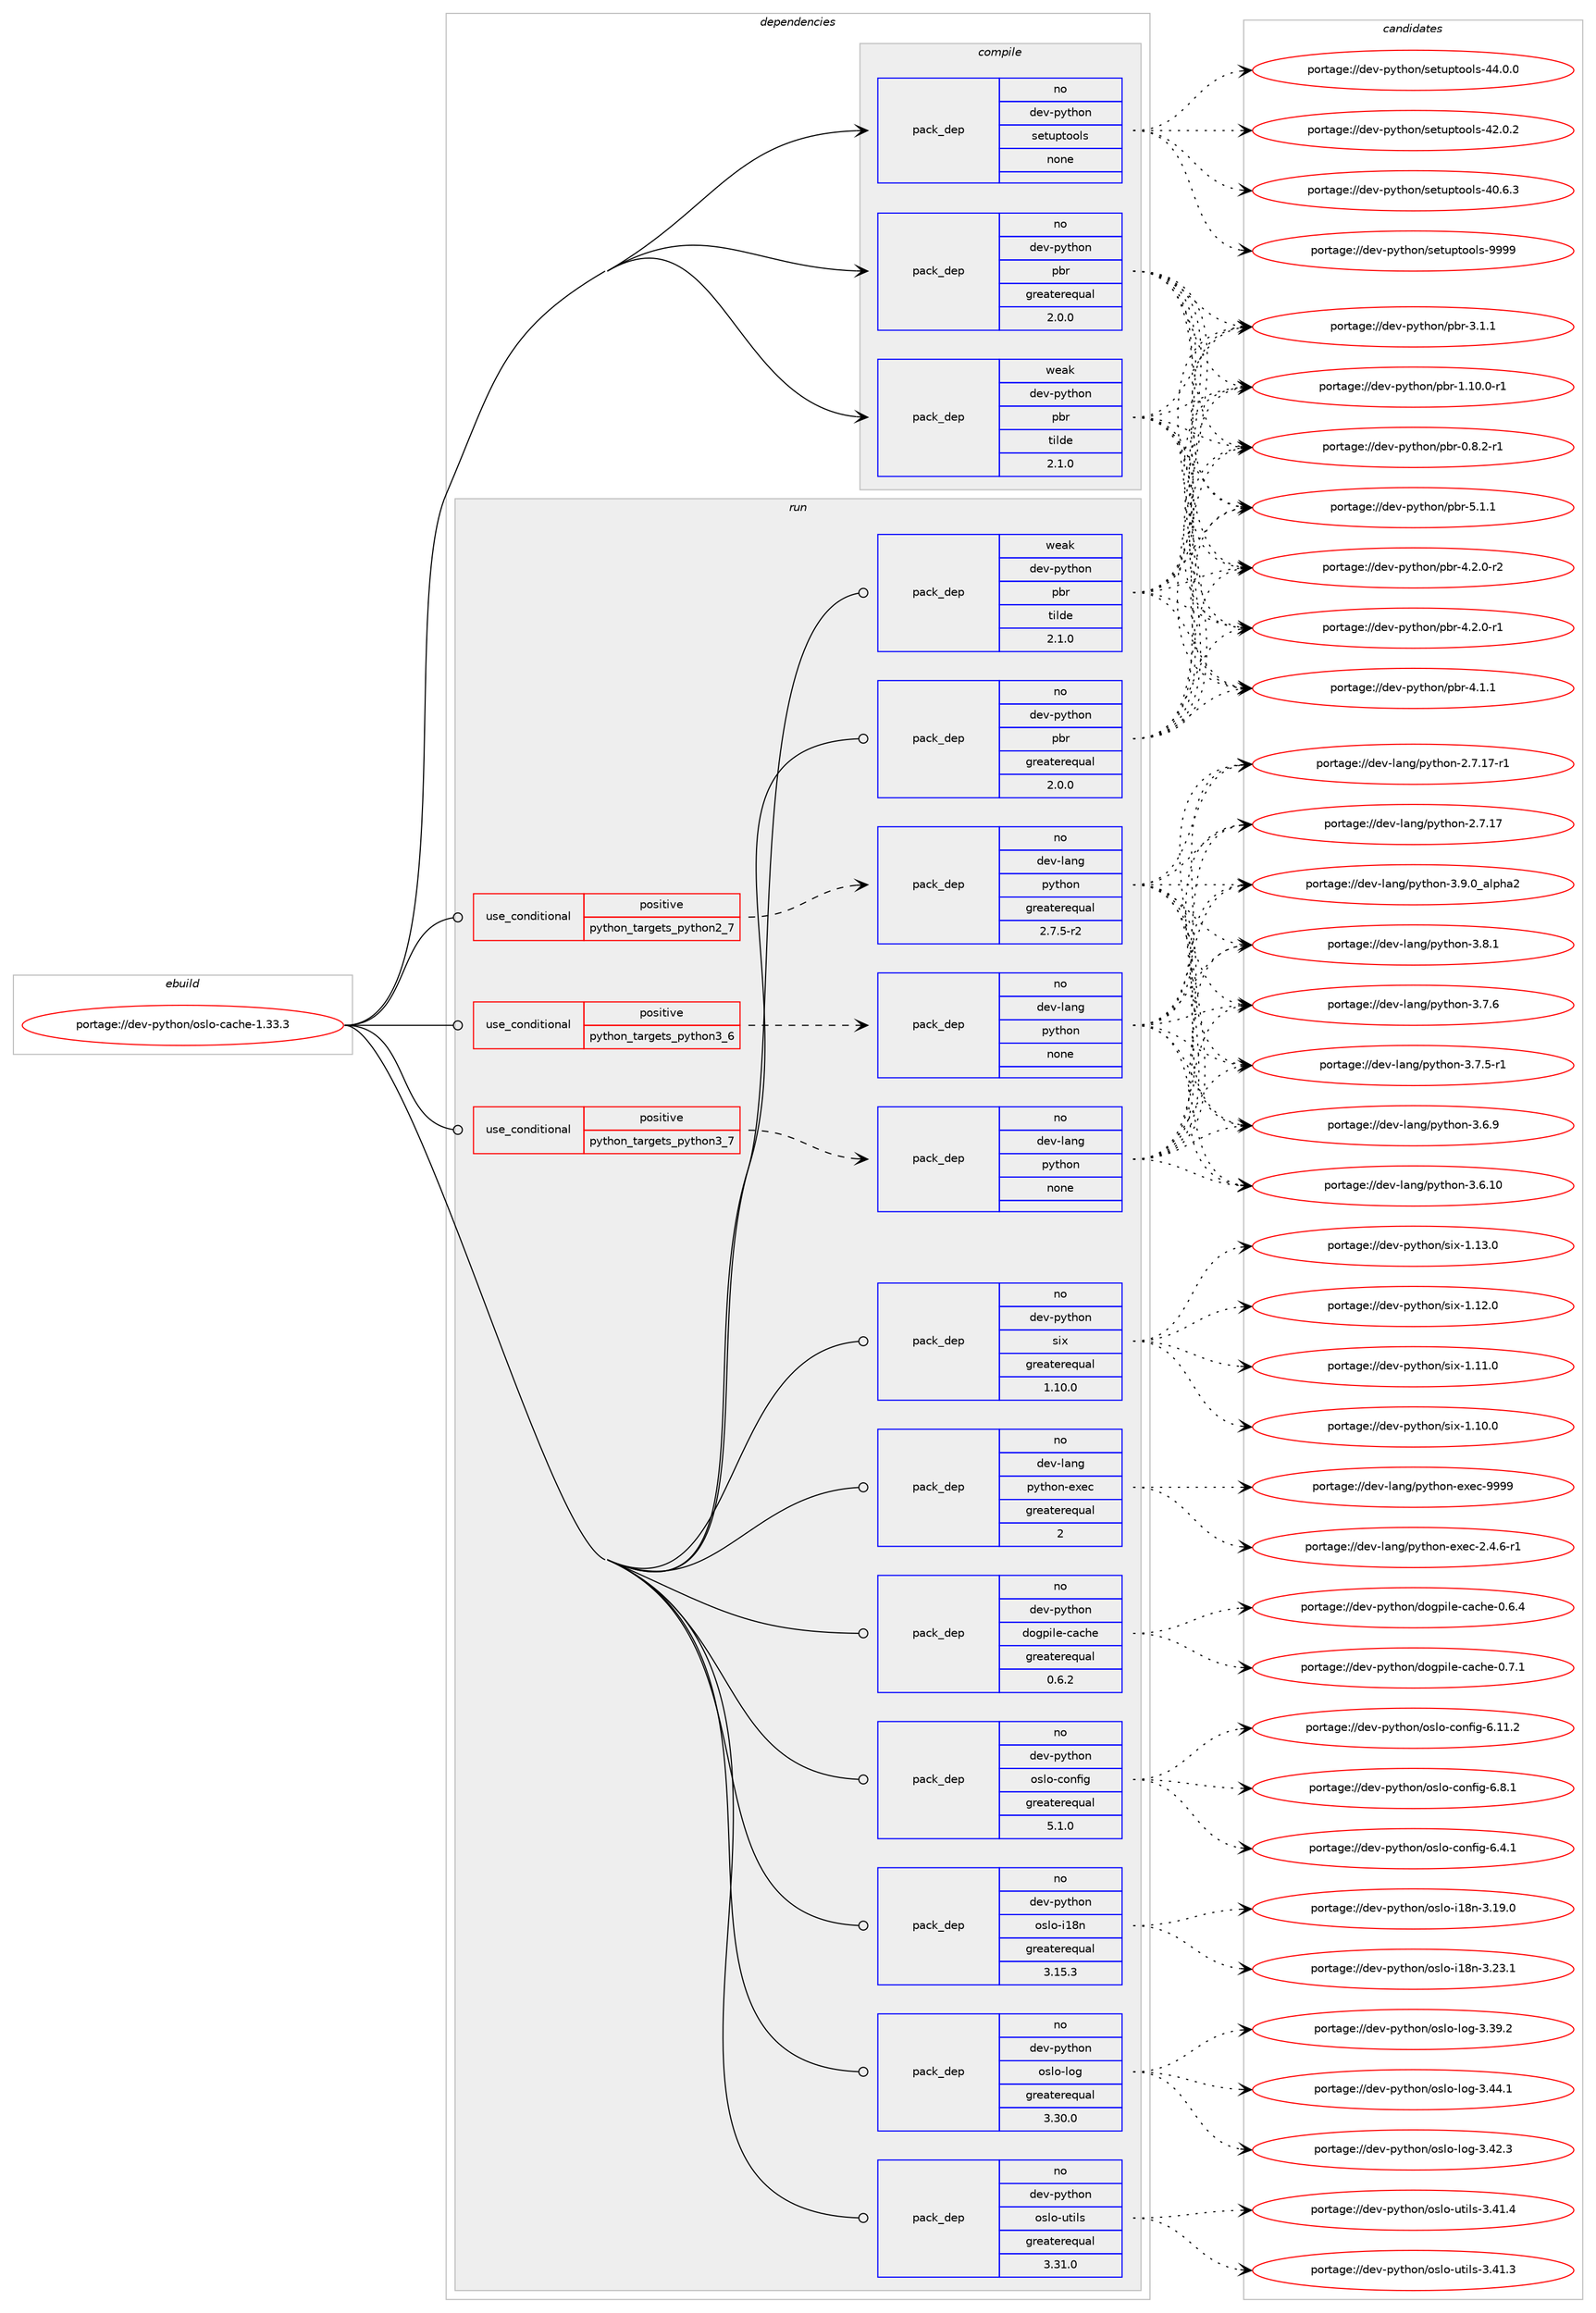 digraph prolog {

# *************
# Graph options
# *************

newrank=true;
concentrate=true;
compound=true;
graph [rankdir=LR,fontname=Helvetica,fontsize=10,ranksep=1.5];#, ranksep=2.5, nodesep=0.2];
edge  [arrowhead=vee];
node  [fontname=Helvetica,fontsize=10];

# **********
# The ebuild
# **********

subgraph cluster_leftcol {
color=gray;
label=<<i>ebuild</i>>;
id [label="portage://dev-python/oslo-cache-1.33.3", color=red, width=4, href="../dev-python/oslo-cache-1.33.3.svg"];
}

# ****************
# The dependencies
# ****************

subgraph cluster_midcol {
color=gray;
label=<<i>dependencies</i>>;
subgraph cluster_compile {
fillcolor="#eeeeee";
style=filled;
label=<<i>compile</i>>;
subgraph pack329463 {
dependency446191 [label=<<TABLE BORDER="0" CELLBORDER="1" CELLSPACING="0" CELLPADDING="4" WIDTH="220"><TR><TD ROWSPAN="6" CELLPADDING="30">pack_dep</TD></TR><TR><TD WIDTH="110">no</TD></TR><TR><TD>dev-python</TD></TR><TR><TD>pbr</TD></TR><TR><TD>greaterequal</TD></TR><TR><TD>2.0.0</TD></TR></TABLE>>, shape=none, color=blue];
}
id:e -> dependency446191:w [weight=20,style="solid",arrowhead="vee"];
subgraph pack329464 {
dependency446192 [label=<<TABLE BORDER="0" CELLBORDER="1" CELLSPACING="0" CELLPADDING="4" WIDTH="220"><TR><TD ROWSPAN="6" CELLPADDING="30">pack_dep</TD></TR><TR><TD WIDTH="110">no</TD></TR><TR><TD>dev-python</TD></TR><TR><TD>setuptools</TD></TR><TR><TD>none</TD></TR><TR><TD></TD></TR></TABLE>>, shape=none, color=blue];
}
id:e -> dependency446192:w [weight=20,style="solid",arrowhead="vee"];
subgraph pack329465 {
dependency446193 [label=<<TABLE BORDER="0" CELLBORDER="1" CELLSPACING="0" CELLPADDING="4" WIDTH="220"><TR><TD ROWSPAN="6" CELLPADDING="30">pack_dep</TD></TR><TR><TD WIDTH="110">weak</TD></TR><TR><TD>dev-python</TD></TR><TR><TD>pbr</TD></TR><TR><TD>tilde</TD></TR><TR><TD>2.1.0</TD></TR></TABLE>>, shape=none, color=blue];
}
id:e -> dependency446193:w [weight=20,style="solid",arrowhead="vee"];
}
subgraph cluster_compileandrun {
fillcolor="#eeeeee";
style=filled;
label=<<i>compile and run</i>>;
}
subgraph cluster_run {
fillcolor="#eeeeee";
style=filled;
label=<<i>run</i>>;
subgraph cond111753 {
dependency446194 [label=<<TABLE BORDER="0" CELLBORDER="1" CELLSPACING="0" CELLPADDING="4"><TR><TD ROWSPAN="3" CELLPADDING="10">use_conditional</TD></TR><TR><TD>positive</TD></TR><TR><TD>python_targets_python2_7</TD></TR></TABLE>>, shape=none, color=red];
subgraph pack329466 {
dependency446195 [label=<<TABLE BORDER="0" CELLBORDER="1" CELLSPACING="0" CELLPADDING="4" WIDTH="220"><TR><TD ROWSPAN="6" CELLPADDING="30">pack_dep</TD></TR><TR><TD WIDTH="110">no</TD></TR><TR><TD>dev-lang</TD></TR><TR><TD>python</TD></TR><TR><TD>greaterequal</TD></TR><TR><TD>2.7.5-r2</TD></TR></TABLE>>, shape=none, color=blue];
}
dependency446194:e -> dependency446195:w [weight=20,style="dashed",arrowhead="vee"];
}
id:e -> dependency446194:w [weight=20,style="solid",arrowhead="odot"];
subgraph cond111754 {
dependency446196 [label=<<TABLE BORDER="0" CELLBORDER="1" CELLSPACING="0" CELLPADDING="4"><TR><TD ROWSPAN="3" CELLPADDING="10">use_conditional</TD></TR><TR><TD>positive</TD></TR><TR><TD>python_targets_python3_6</TD></TR></TABLE>>, shape=none, color=red];
subgraph pack329467 {
dependency446197 [label=<<TABLE BORDER="0" CELLBORDER="1" CELLSPACING="0" CELLPADDING="4" WIDTH="220"><TR><TD ROWSPAN="6" CELLPADDING="30">pack_dep</TD></TR><TR><TD WIDTH="110">no</TD></TR><TR><TD>dev-lang</TD></TR><TR><TD>python</TD></TR><TR><TD>none</TD></TR><TR><TD></TD></TR></TABLE>>, shape=none, color=blue];
}
dependency446196:e -> dependency446197:w [weight=20,style="dashed",arrowhead="vee"];
}
id:e -> dependency446196:w [weight=20,style="solid",arrowhead="odot"];
subgraph cond111755 {
dependency446198 [label=<<TABLE BORDER="0" CELLBORDER="1" CELLSPACING="0" CELLPADDING="4"><TR><TD ROWSPAN="3" CELLPADDING="10">use_conditional</TD></TR><TR><TD>positive</TD></TR><TR><TD>python_targets_python3_7</TD></TR></TABLE>>, shape=none, color=red];
subgraph pack329468 {
dependency446199 [label=<<TABLE BORDER="0" CELLBORDER="1" CELLSPACING="0" CELLPADDING="4" WIDTH="220"><TR><TD ROWSPAN="6" CELLPADDING="30">pack_dep</TD></TR><TR><TD WIDTH="110">no</TD></TR><TR><TD>dev-lang</TD></TR><TR><TD>python</TD></TR><TR><TD>none</TD></TR><TR><TD></TD></TR></TABLE>>, shape=none, color=blue];
}
dependency446198:e -> dependency446199:w [weight=20,style="dashed",arrowhead="vee"];
}
id:e -> dependency446198:w [weight=20,style="solid",arrowhead="odot"];
subgraph pack329469 {
dependency446200 [label=<<TABLE BORDER="0" CELLBORDER="1" CELLSPACING="0" CELLPADDING="4" WIDTH="220"><TR><TD ROWSPAN="6" CELLPADDING="30">pack_dep</TD></TR><TR><TD WIDTH="110">no</TD></TR><TR><TD>dev-lang</TD></TR><TR><TD>python-exec</TD></TR><TR><TD>greaterequal</TD></TR><TR><TD>2</TD></TR></TABLE>>, shape=none, color=blue];
}
id:e -> dependency446200:w [weight=20,style="solid",arrowhead="odot"];
subgraph pack329470 {
dependency446201 [label=<<TABLE BORDER="0" CELLBORDER="1" CELLSPACING="0" CELLPADDING="4" WIDTH="220"><TR><TD ROWSPAN="6" CELLPADDING="30">pack_dep</TD></TR><TR><TD WIDTH="110">no</TD></TR><TR><TD>dev-python</TD></TR><TR><TD>dogpile-cache</TD></TR><TR><TD>greaterequal</TD></TR><TR><TD>0.6.2</TD></TR></TABLE>>, shape=none, color=blue];
}
id:e -> dependency446201:w [weight=20,style="solid",arrowhead="odot"];
subgraph pack329471 {
dependency446202 [label=<<TABLE BORDER="0" CELLBORDER="1" CELLSPACING="0" CELLPADDING="4" WIDTH="220"><TR><TD ROWSPAN="6" CELLPADDING="30">pack_dep</TD></TR><TR><TD WIDTH="110">no</TD></TR><TR><TD>dev-python</TD></TR><TR><TD>oslo-config</TD></TR><TR><TD>greaterequal</TD></TR><TR><TD>5.1.0</TD></TR></TABLE>>, shape=none, color=blue];
}
id:e -> dependency446202:w [weight=20,style="solid",arrowhead="odot"];
subgraph pack329472 {
dependency446203 [label=<<TABLE BORDER="0" CELLBORDER="1" CELLSPACING="0" CELLPADDING="4" WIDTH="220"><TR><TD ROWSPAN="6" CELLPADDING="30">pack_dep</TD></TR><TR><TD WIDTH="110">no</TD></TR><TR><TD>dev-python</TD></TR><TR><TD>oslo-i18n</TD></TR><TR><TD>greaterequal</TD></TR><TR><TD>3.15.3</TD></TR></TABLE>>, shape=none, color=blue];
}
id:e -> dependency446203:w [weight=20,style="solid",arrowhead="odot"];
subgraph pack329473 {
dependency446204 [label=<<TABLE BORDER="0" CELLBORDER="1" CELLSPACING="0" CELLPADDING="4" WIDTH="220"><TR><TD ROWSPAN="6" CELLPADDING="30">pack_dep</TD></TR><TR><TD WIDTH="110">no</TD></TR><TR><TD>dev-python</TD></TR><TR><TD>oslo-log</TD></TR><TR><TD>greaterequal</TD></TR><TR><TD>3.30.0</TD></TR></TABLE>>, shape=none, color=blue];
}
id:e -> dependency446204:w [weight=20,style="solid",arrowhead="odot"];
subgraph pack329474 {
dependency446205 [label=<<TABLE BORDER="0" CELLBORDER="1" CELLSPACING="0" CELLPADDING="4" WIDTH="220"><TR><TD ROWSPAN="6" CELLPADDING="30">pack_dep</TD></TR><TR><TD WIDTH="110">no</TD></TR><TR><TD>dev-python</TD></TR><TR><TD>oslo-utils</TD></TR><TR><TD>greaterequal</TD></TR><TR><TD>3.31.0</TD></TR></TABLE>>, shape=none, color=blue];
}
id:e -> dependency446205:w [weight=20,style="solid",arrowhead="odot"];
subgraph pack329475 {
dependency446206 [label=<<TABLE BORDER="0" CELLBORDER="1" CELLSPACING="0" CELLPADDING="4" WIDTH="220"><TR><TD ROWSPAN="6" CELLPADDING="30">pack_dep</TD></TR><TR><TD WIDTH="110">no</TD></TR><TR><TD>dev-python</TD></TR><TR><TD>pbr</TD></TR><TR><TD>greaterequal</TD></TR><TR><TD>2.0.0</TD></TR></TABLE>>, shape=none, color=blue];
}
id:e -> dependency446206:w [weight=20,style="solid",arrowhead="odot"];
subgraph pack329476 {
dependency446207 [label=<<TABLE BORDER="0" CELLBORDER="1" CELLSPACING="0" CELLPADDING="4" WIDTH="220"><TR><TD ROWSPAN="6" CELLPADDING="30">pack_dep</TD></TR><TR><TD WIDTH="110">no</TD></TR><TR><TD>dev-python</TD></TR><TR><TD>six</TD></TR><TR><TD>greaterequal</TD></TR><TR><TD>1.10.0</TD></TR></TABLE>>, shape=none, color=blue];
}
id:e -> dependency446207:w [weight=20,style="solid",arrowhead="odot"];
subgraph pack329477 {
dependency446208 [label=<<TABLE BORDER="0" CELLBORDER="1" CELLSPACING="0" CELLPADDING="4" WIDTH="220"><TR><TD ROWSPAN="6" CELLPADDING="30">pack_dep</TD></TR><TR><TD WIDTH="110">weak</TD></TR><TR><TD>dev-python</TD></TR><TR><TD>pbr</TD></TR><TR><TD>tilde</TD></TR><TR><TD>2.1.0</TD></TR></TABLE>>, shape=none, color=blue];
}
id:e -> dependency446208:w [weight=20,style="solid",arrowhead="odot"];
}
}

# **************
# The candidates
# **************

subgraph cluster_choices {
rank=same;
color=gray;
label=<<i>candidates</i>>;

subgraph choice329463 {
color=black;
nodesep=1;
choice100101118451121211161041111104711298114455346494649 [label="portage://dev-python/pbr-5.1.1", color=red, width=4,href="../dev-python/pbr-5.1.1.svg"];
choice1001011184511212111610411111047112981144552465046484511450 [label="portage://dev-python/pbr-4.2.0-r2", color=red, width=4,href="../dev-python/pbr-4.2.0-r2.svg"];
choice1001011184511212111610411111047112981144552465046484511449 [label="portage://dev-python/pbr-4.2.0-r1", color=red, width=4,href="../dev-python/pbr-4.2.0-r1.svg"];
choice100101118451121211161041111104711298114455246494649 [label="portage://dev-python/pbr-4.1.1", color=red, width=4,href="../dev-python/pbr-4.1.1.svg"];
choice100101118451121211161041111104711298114455146494649 [label="portage://dev-python/pbr-3.1.1", color=red, width=4,href="../dev-python/pbr-3.1.1.svg"];
choice100101118451121211161041111104711298114454946494846484511449 [label="portage://dev-python/pbr-1.10.0-r1", color=red, width=4,href="../dev-python/pbr-1.10.0-r1.svg"];
choice1001011184511212111610411111047112981144548465646504511449 [label="portage://dev-python/pbr-0.8.2-r1", color=red, width=4,href="../dev-python/pbr-0.8.2-r1.svg"];
dependency446191:e -> choice100101118451121211161041111104711298114455346494649:w [style=dotted,weight="100"];
dependency446191:e -> choice1001011184511212111610411111047112981144552465046484511450:w [style=dotted,weight="100"];
dependency446191:e -> choice1001011184511212111610411111047112981144552465046484511449:w [style=dotted,weight="100"];
dependency446191:e -> choice100101118451121211161041111104711298114455246494649:w [style=dotted,weight="100"];
dependency446191:e -> choice100101118451121211161041111104711298114455146494649:w [style=dotted,weight="100"];
dependency446191:e -> choice100101118451121211161041111104711298114454946494846484511449:w [style=dotted,weight="100"];
dependency446191:e -> choice1001011184511212111610411111047112981144548465646504511449:w [style=dotted,weight="100"];
}
subgraph choice329464 {
color=black;
nodesep=1;
choice10010111845112121116104111110471151011161171121161111111081154557575757 [label="portage://dev-python/setuptools-9999", color=red, width=4,href="../dev-python/setuptools-9999.svg"];
choice100101118451121211161041111104711510111611711211611111110811545525246484648 [label="portage://dev-python/setuptools-44.0.0", color=red, width=4,href="../dev-python/setuptools-44.0.0.svg"];
choice100101118451121211161041111104711510111611711211611111110811545525046484650 [label="portage://dev-python/setuptools-42.0.2", color=red, width=4,href="../dev-python/setuptools-42.0.2.svg"];
choice100101118451121211161041111104711510111611711211611111110811545524846544651 [label="portage://dev-python/setuptools-40.6.3", color=red, width=4,href="../dev-python/setuptools-40.6.3.svg"];
dependency446192:e -> choice10010111845112121116104111110471151011161171121161111111081154557575757:w [style=dotted,weight="100"];
dependency446192:e -> choice100101118451121211161041111104711510111611711211611111110811545525246484648:w [style=dotted,weight="100"];
dependency446192:e -> choice100101118451121211161041111104711510111611711211611111110811545525046484650:w [style=dotted,weight="100"];
dependency446192:e -> choice100101118451121211161041111104711510111611711211611111110811545524846544651:w [style=dotted,weight="100"];
}
subgraph choice329465 {
color=black;
nodesep=1;
choice100101118451121211161041111104711298114455346494649 [label="portage://dev-python/pbr-5.1.1", color=red, width=4,href="../dev-python/pbr-5.1.1.svg"];
choice1001011184511212111610411111047112981144552465046484511450 [label="portage://dev-python/pbr-4.2.0-r2", color=red, width=4,href="../dev-python/pbr-4.2.0-r2.svg"];
choice1001011184511212111610411111047112981144552465046484511449 [label="portage://dev-python/pbr-4.2.0-r1", color=red, width=4,href="../dev-python/pbr-4.2.0-r1.svg"];
choice100101118451121211161041111104711298114455246494649 [label="portage://dev-python/pbr-4.1.1", color=red, width=4,href="../dev-python/pbr-4.1.1.svg"];
choice100101118451121211161041111104711298114455146494649 [label="portage://dev-python/pbr-3.1.1", color=red, width=4,href="../dev-python/pbr-3.1.1.svg"];
choice100101118451121211161041111104711298114454946494846484511449 [label="portage://dev-python/pbr-1.10.0-r1", color=red, width=4,href="../dev-python/pbr-1.10.0-r1.svg"];
choice1001011184511212111610411111047112981144548465646504511449 [label="portage://dev-python/pbr-0.8.2-r1", color=red, width=4,href="../dev-python/pbr-0.8.2-r1.svg"];
dependency446193:e -> choice100101118451121211161041111104711298114455346494649:w [style=dotted,weight="100"];
dependency446193:e -> choice1001011184511212111610411111047112981144552465046484511450:w [style=dotted,weight="100"];
dependency446193:e -> choice1001011184511212111610411111047112981144552465046484511449:w [style=dotted,weight="100"];
dependency446193:e -> choice100101118451121211161041111104711298114455246494649:w [style=dotted,weight="100"];
dependency446193:e -> choice100101118451121211161041111104711298114455146494649:w [style=dotted,weight="100"];
dependency446193:e -> choice100101118451121211161041111104711298114454946494846484511449:w [style=dotted,weight="100"];
dependency446193:e -> choice1001011184511212111610411111047112981144548465646504511449:w [style=dotted,weight="100"];
}
subgraph choice329466 {
color=black;
nodesep=1;
choice10010111845108971101034711212111610411111045514657464895971081121049750 [label="portage://dev-lang/python-3.9.0_alpha2", color=red, width=4,href="../dev-lang/python-3.9.0_alpha2.svg"];
choice100101118451089711010347112121116104111110455146564649 [label="portage://dev-lang/python-3.8.1", color=red, width=4,href="../dev-lang/python-3.8.1.svg"];
choice100101118451089711010347112121116104111110455146554654 [label="portage://dev-lang/python-3.7.6", color=red, width=4,href="../dev-lang/python-3.7.6.svg"];
choice1001011184510897110103471121211161041111104551465546534511449 [label="portage://dev-lang/python-3.7.5-r1", color=red, width=4,href="../dev-lang/python-3.7.5-r1.svg"];
choice100101118451089711010347112121116104111110455146544657 [label="portage://dev-lang/python-3.6.9", color=red, width=4,href="../dev-lang/python-3.6.9.svg"];
choice10010111845108971101034711212111610411111045514654464948 [label="portage://dev-lang/python-3.6.10", color=red, width=4,href="../dev-lang/python-3.6.10.svg"];
choice100101118451089711010347112121116104111110455046554649554511449 [label="portage://dev-lang/python-2.7.17-r1", color=red, width=4,href="../dev-lang/python-2.7.17-r1.svg"];
choice10010111845108971101034711212111610411111045504655464955 [label="portage://dev-lang/python-2.7.17", color=red, width=4,href="../dev-lang/python-2.7.17.svg"];
dependency446195:e -> choice10010111845108971101034711212111610411111045514657464895971081121049750:w [style=dotted,weight="100"];
dependency446195:e -> choice100101118451089711010347112121116104111110455146564649:w [style=dotted,weight="100"];
dependency446195:e -> choice100101118451089711010347112121116104111110455146554654:w [style=dotted,weight="100"];
dependency446195:e -> choice1001011184510897110103471121211161041111104551465546534511449:w [style=dotted,weight="100"];
dependency446195:e -> choice100101118451089711010347112121116104111110455146544657:w [style=dotted,weight="100"];
dependency446195:e -> choice10010111845108971101034711212111610411111045514654464948:w [style=dotted,weight="100"];
dependency446195:e -> choice100101118451089711010347112121116104111110455046554649554511449:w [style=dotted,weight="100"];
dependency446195:e -> choice10010111845108971101034711212111610411111045504655464955:w [style=dotted,weight="100"];
}
subgraph choice329467 {
color=black;
nodesep=1;
choice10010111845108971101034711212111610411111045514657464895971081121049750 [label="portage://dev-lang/python-3.9.0_alpha2", color=red, width=4,href="../dev-lang/python-3.9.0_alpha2.svg"];
choice100101118451089711010347112121116104111110455146564649 [label="portage://dev-lang/python-3.8.1", color=red, width=4,href="../dev-lang/python-3.8.1.svg"];
choice100101118451089711010347112121116104111110455146554654 [label="portage://dev-lang/python-3.7.6", color=red, width=4,href="../dev-lang/python-3.7.6.svg"];
choice1001011184510897110103471121211161041111104551465546534511449 [label="portage://dev-lang/python-3.7.5-r1", color=red, width=4,href="../dev-lang/python-3.7.5-r1.svg"];
choice100101118451089711010347112121116104111110455146544657 [label="portage://dev-lang/python-3.6.9", color=red, width=4,href="../dev-lang/python-3.6.9.svg"];
choice10010111845108971101034711212111610411111045514654464948 [label="portage://dev-lang/python-3.6.10", color=red, width=4,href="../dev-lang/python-3.6.10.svg"];
choice100101118451089711010347112121116104111110455046554649554511449 [label="portage://dev-lang/python-2.7.17-r1", color=red, width=4,href="../dev-lang/python-2.7.17-r1.svg"];
choice10010111845108971101034711212111610411111045504655464955 [label="portage://dev-lang/python-2.7.17", color=red, width=4,href="../dev-lang/python-2.7.17.svg"];
dependency446197:e -> choice10010111845108971101034711212111610411111045514657464895971081121049750:w [style=dotted,weight="100"];
dependency446197:e -> choice100101118451089711010347112121116104111110455146564649:w [style=dotted,weight="100"];
dependency446197:e -> choice100101118451089711010347112121116104111110455146554654:w [style=dotted,weight="100"];
dependency446197:e -> choice1001011184510897110103471121211161041111104551465546534511449:w [style=dotted,weight="100"];
dependency446197:e -> choice100101118451089711010347112121116104111110455146544657:w [style=dotted,weight="100"];
dependency446197:e -> choice10010111845108971101034711212111610411111045514654464948:w [style=dotted,weight="100"];
dependency446197:e -> choice100101118451089711010347112121116104111110455046554649554511449:w [style=dotted,weight="100"];
dependency446197:e -> choice10010111845108971101034711212111610411111045504655464955:w [style=dotted,weight="100"];
}
subgraph choice329468 {
color=black;
nodesep=1;
choice10010111845108971101034711212111610411111045514657464895971081121049750 [label="portage://dev-lang/python-3.9.0_alpha2", color=red, width=4,href="../dev-lang/python-3.9.0_alpha2.svg"];
choice100101118451089711010347112121116104111110455146564649 [label="portage://dev-lang/python-3.8.1", color=red, width=4,href="../dev-lang/python-3.8.1.svg"];
choice100101118451089711010347112121116104111110455146554654 [label="portage://dev-lang/python-3.7.6", color=red, width=4,href="../dev-lang/python-3.7.6.svg"];
choice1001011184510897110103471121211161041111104551465546534511449 [label="portage://dev-lang/python-3.7.5-r1", color=red, width=4,href="../dev-lang/python-3.7.5-r1.svg"];
choice100101118451089711010347112121116104111110455146544657 [label="portage://dev-lang/python-3.6.9", color=red, width=4,href="../dev-lang/python-3.6.9.svg"];
choice10010111845108971101034711212111610411111045514654464948 [label="portage://dev-lang/python-3.6.10", color=red, width=4,href="../dev-lang/python-3.6.10.svg"];
choice100101118451089711010347112121116104111110455046554649554511449 [label="portage://dev-lang/python-2.7.17-r1", color=red, width=4,href="../dev-lang/python-2.7.17-r1.svg"];
choice10010111845108971101034711212111610411111045504655464955 [label="portage://dev-lang/python-2.7.17", color=red, width=4,href="../dev-lang/python-2.7.17.svg"];
dependency446199:e -> choice10010111845108971101034711212111610411111045514657464895971081121049750:w [style=dotted,weight="100"];
dependency446199:e -> choice100101118451089711010347112121116104111110455146564649:w [style=dotted,weight="100"];
dependency446199:e -> choice100101118451089711010347112121116104111110455146554654:w [style=dotted,weight="100"];
dependency446199:e -> choice1001011184510897110103471121211161041111104551465546534511449:w [style=dotted,weight="100"];
dependency446199:e -> choice100101118451089711010347112121116104111110455146544657:w [style=dotted,weight="100"];
dependency446199:e -> choice10010111845108971101034711212111610411111045514654464948:w [style=dotted,weight="100"];
dependency446199:e -> choice100101118451089711010347112121116104111110455046554649554511449:w [style=dotted,weight="100"];
dependency446199:e -> choice10010111845108971101034711212111610411111045504655464955:w [style=dotted,weight="100"];
}
subgraph choice329469 {
color=black;
nodesep=1;
choice10010111845108971101034711212111610411111045101120101994557575757 [label="portage://dev-lang/python-exec-9999", color=red, width=4,href="../dev-lang/python-exec-9999.svg"];
choice10010111845108971101034711212111610411111045101120101994550465246544511449 [label="portage://dev-lang/python-exec-2.4.6-r1", color=red, width=4,href="../dev-lang/python-exec-2.4.6-r1.svg"];
dependency446200:e -> choice10010111845108971101034711212111610411111045101120101994557575757:w [style=dotted,weight="100"];
dependency446200:e -> choice10010111845108971101034711212111610411111045101120101994550465246544511449:w [style=dotted,weight="100"];
}
subgraph choice329470 {
color=black;
nodesep=1;
choice100101118451121211161041111104710011110311210510810145999799104101454846554649 [label="portage://dev-python/dogpile-cache-0.7.1", color=red, width=4,href="../dev-python/dogpile-cache-0.7.1.svg"];
choice100101118451121211161041111104710011110311210510810145999799104101454846544652 [label="portage://dev-python/dogpile-cache-0.6.4", color=red, width=4,href="../dev-python/dogpile-cache-0.6.4.svg"];
dependency446201:e -> choice100101118451121211161041111104710011110311210510810145999799104101454846554649:w [style=dotted,weight="100"];
dependency446201:e -> choice100101118451121211161041111104710011110311210510810145999799104101454846544652:w [style=dotted,weight="100"];
}
subgraph choice329471 {
color=black;
nodesep=1;
choice10010111845112121116104111110471111151081114599111110102105103455446564649 [label="portage://dev-python/oslo-config-6.8.1", color=red, width=4,href="../dev-python/oslo-config-6.8.1.svg"];
choice10010111845112121116104111110471111151081114599111110102105103455446524649 [label="portage://dev-python/oslo-config-6.4.1", color=red, width=4,href="../dev-python/oslo-config-6.4.1.svg"];
choice1001011184511212111610411111047111115108111459911111010210510345544649494650 [label="portage://dev-python/oslo-config-6.11.2", color=red, width=4,href="../dev-python/oslo-config-6.11.2.svg"];
dependency446202:e -> choice10010111845112121116104111110471111151081114599111110102105103455446564649:w [style=dotted,weight="100"];
dependency446202:e -> choice10010111845112121116104111110471111151081114599111110102105103455446524649:w [style=dotted,weight="100"];
dependency446202:e -> choice1001011184511212111610411111047111115108111459911111010210510345544649494650:w [style=dotted,weight="100"];
}
subgraph choice329472 {
color=black;
nodesep=1;
choice100101118451121211161041111104711111510811145105495611045514650514649 [label="portage://dev-python/oslo-i18n-3.23.1", color=red, width=4,href="../dev-python/oslo-i18n-3.23.1.svg"];
choice100101118451121211161041111104711111510811145105495611045514649574648 [label="portage://dev-python/oslo-i18n-3.19.0", color=red, width=4,href="../dev-python/oslo-i18n-3.19.0.svg"];
dependency446203:e -> choice100101118451121211161041111104711111510811145105495611045514650514649:w [style=dotted,weight="100"];
dependency446203:e -> choice100101118451121211161041111104711111510811145105495611045514649574648:w [style=dotted,weight="100"];
}
subgraph choice329473 {
color=black;
nodesep=1;
choice10010111845112121116104111110471111151081114510811110345514652524649 [label="portage://dev-python/oslo-log-3.44.1", color=red, width=4,href="../dev-python/oslo-log-3.44.1.svg"];
choice10010111845112121116104111110471111151081114510811110345514652504651 [label="portage://dev-python/oslo-log-3.42.3", color=red, width=4,href="../dev-python/oslo-log-3.42.3.svg"];
choice10010111845112121116104111110471111151081114510811110345514651574650 [label="portage://dev-python/oslo-log-3.39.2", color=red, width=4,href="../dev-python/oslo-log-3.39.2.svg"];
dependency446204:e -> choice10010111845112121116104111110471111151081114510811110345514652524649:w [style=dotted,weight="100"];
dependency446204:e -> choice10010111845112121116104111110471111151081114510811110345514652504651:w [style=dotted,weight="100"];
dependency446204:e -> choice10010111845112121116104111110471111151081114510811110345514651574650:w [style=dotted,weight="100"];
}
subgraph choice329474 {
color=black;
nodesep=1;
choice10010111845112121116104111110471111151081114511711610510811545514652494652 [label="portage://dev-python/oslo-utils-3.41.4", color=red, width=4,href="../dev-python/oslo-utils-3.41.4.svg"];
choice10010111845112121116104111110471111151081114511711610510811545514652494651 [label="portage://dev-python/oslo-utils-3.41.3", color=red, width=4,href="../dev-python/oslo-utils-3.41.3.svg"];
dependency446205:e -> choice10010111845112121116104111110471111151081114511711610510811545514652494652:w [style=dotted,weight="100"];
dependency446205:e -> choice10010111845112121116104111110471111151081114511711610510811545514652494651:w [style=dotted,weight="100"];
}
subgraph choice329475 {
color=black;
nodesep=1;
choice100101118451121211161041111104711298114455346494649 [label="portage://dev-python/pbr-5.1.1", color=red, width=4,href="../dev-python/pbr-5.1.1.svg"];
choice1001011184511212111610411111047112981144552465046484511450 [label="portage://dev-python/pbr-4.2.0-r2", color=red, width=4,href="../dev-python/pbr-4.2.0-r2.svg"];
choice1001011184511212111610411111047112981144552465046484511449 [label="portage://dev-python/pbr-4.2.0-r1", color=red, width=4,href="../dev-python/pbr-4.2.0-r1.svg"];
choice100101118451121211161041111104711298114455246494649 [label="portage://dev-python/pbr-4.1.1", color=red, width=4,href="../dev-python/pbr-4.1.1.svg"];
choice100101118451121211161041111104711298114455146494649 [label="portage://dev-python/pbr-3.1.1", color=red, width=4,href="../dev-python/pbr-3.1.1.svg"];
choice100101118451121211161041111104711298114454946494846484511449 [label="portage://dev-python/pbr-1.10.0-r1", color=red, width=4,href="../dev-python/pbr-1.10.0-r1.svg"];
choice1001011184511212111610411111047112981144548465646504511449 [label="portage://dev-python/pbr-0.8.2-r1", color=red, width=4,href="../dev-python/pbr-0.8.2-r1.svg"];
dependency446206:e -> choice100101118451121211161041111104711298114455346494649:w [style=dotted,weight="100"];
dependency446206:e -> choice1001011184511212111610411111047112981144552465046484511450:w [style=dotted,weight="100"];
dependency446206:e -> choice1001011184511212111610411111047112981144552465046484511449:w [style=dotted,weight="100"];
dependency446206:e -> choice100101118451121211161041111104711298114455246494649:w [style=dotted,weight="100"];
dependency446206:e -> choice100101118451121211161041111104711298114455146494649:w [style=dotted,weight="100"];
dependency446206:e -> choice100101118451121211161041111104711298114454946494846484511449:w [style=dotted,weight="100"];
dependency446206:e -> choice1001011184511212111610411111047112981144548465646504511449:w [style=dotted,weight="100"];
}
subgraph choice329476 {
color=black;
nodesep=1;
choice100101118451121211161041111104711510512045494649514648 [label="portage://dev-python/six-1.13.0", color=red, width=4,href="../dev-python/six-1.13.0.svg"];
choice100101118451121211161041111104711510512045494649504648 [label="portage://dev-python/six-1.12.0", color=red, width=4,href="../dev-python/six-1.12.0.svg"];
choice100101118451121211161041111104711510512045494649494648 [label="portage://dev-python/six-1.11.0", color=red, width=4,href="../dev-python/six-1.11.0.svg"];
choice100101118451121211161041111104711510512045494649484648 [label="portage://dev-python/six-1.10.0", color=red, width=4,href="../dev-python/six-1.10.0.svg"];
dependency446207:e -> choice100101118451121211161041111104711510512045494649514648:w [style=dotted,weight="100"];
dependency446207:e -> choice100101118451121211161041111104711510512045494649504648:w [style=dotted,weight="100"];
dependency446207:e -> choice100101118451121211161041111104711510512045494649494648:w [style=dotted,weight="100"];
dependency446207:e -> choice100101118451121211161041111104711510512045494649484648:w [style=dotted,weight="100"];
}
subgraph choice329477 {
color=black;
nodesep=1;
choice100101118451121211161041111104711298114455346494649 [label="portage://dev-python/pbr-5.1.1", color=red, width=4,href="../dev-python/pbr-5.1.1.svg"];
choice1001011184511212111610411111047112981144552465046484511450 [label="portage://dev-python/pbr-4.2.0-r2", color=red, width=4,href="../dev-python/pbr-4.2.0-r2.svg"];
choice1001011184511212111610411111047112981144552465046484511449 [label="portage://dev-python/pbr-4.2.0-r1", color=red, width=4,href="../dev-python/pbr-4.2.0-r1.svg"];
choice100101118451121211161041111104711298114455246494649 [label="portage://dev-python/pbr-4.1.1", color=red, width=4,href="../dev-python/pbr-4.1.1.svg"];
choice100101118451121211161041111104711298114455146494649 [label="portage://dev-python/pbr-3.1.1", color=red, width=4,href="../dev-python/pbr-3.1.1.svg"];
choice100101118451121211161041111104711298114454946494846484511449 [label="portage://dev-python/pbr-1.10.0-r1", color=red, width=4,href="../dev-python/pbr-1.10.0-r1.svg"];
choice1001011184511212111610411111047112981144548465646504511449 [label="portage://dev-python/pbr-0.8.2-r1", color=red, width=4,href="../dev-python/pbr-0.8.2-r1.svg"];
dependency446208:e -> choice100101118451121211161041111104711298114455346494649:w [style=dotted,weight="100"];
dependency446208:e -> choice1001011184511212111610411111047112981144552465046484511450:w [style=dotted,weight="100"];
dependency446208:e -> choice1001011184511212111610411111047112981144552465046484511449:w [style=dotted,weight="100"];
dependency446208:e -> choice100101118451121211161041111104711298114455246494649:w [style=dotted,weight="100"];
dependency446208:e -> choice100101118451121211161041111104711298114455146494649:w [style=dotted,weight="100"];
dependency446208:e -> choice100101118451121211161041111104711298114454946494846484511449:w [style=dotted,weight="100"];
dependency446208:e -> choice1001011184511212111610411111047112981144548465646504511449:w [style=dotted,weight="100"];
}
}

}
